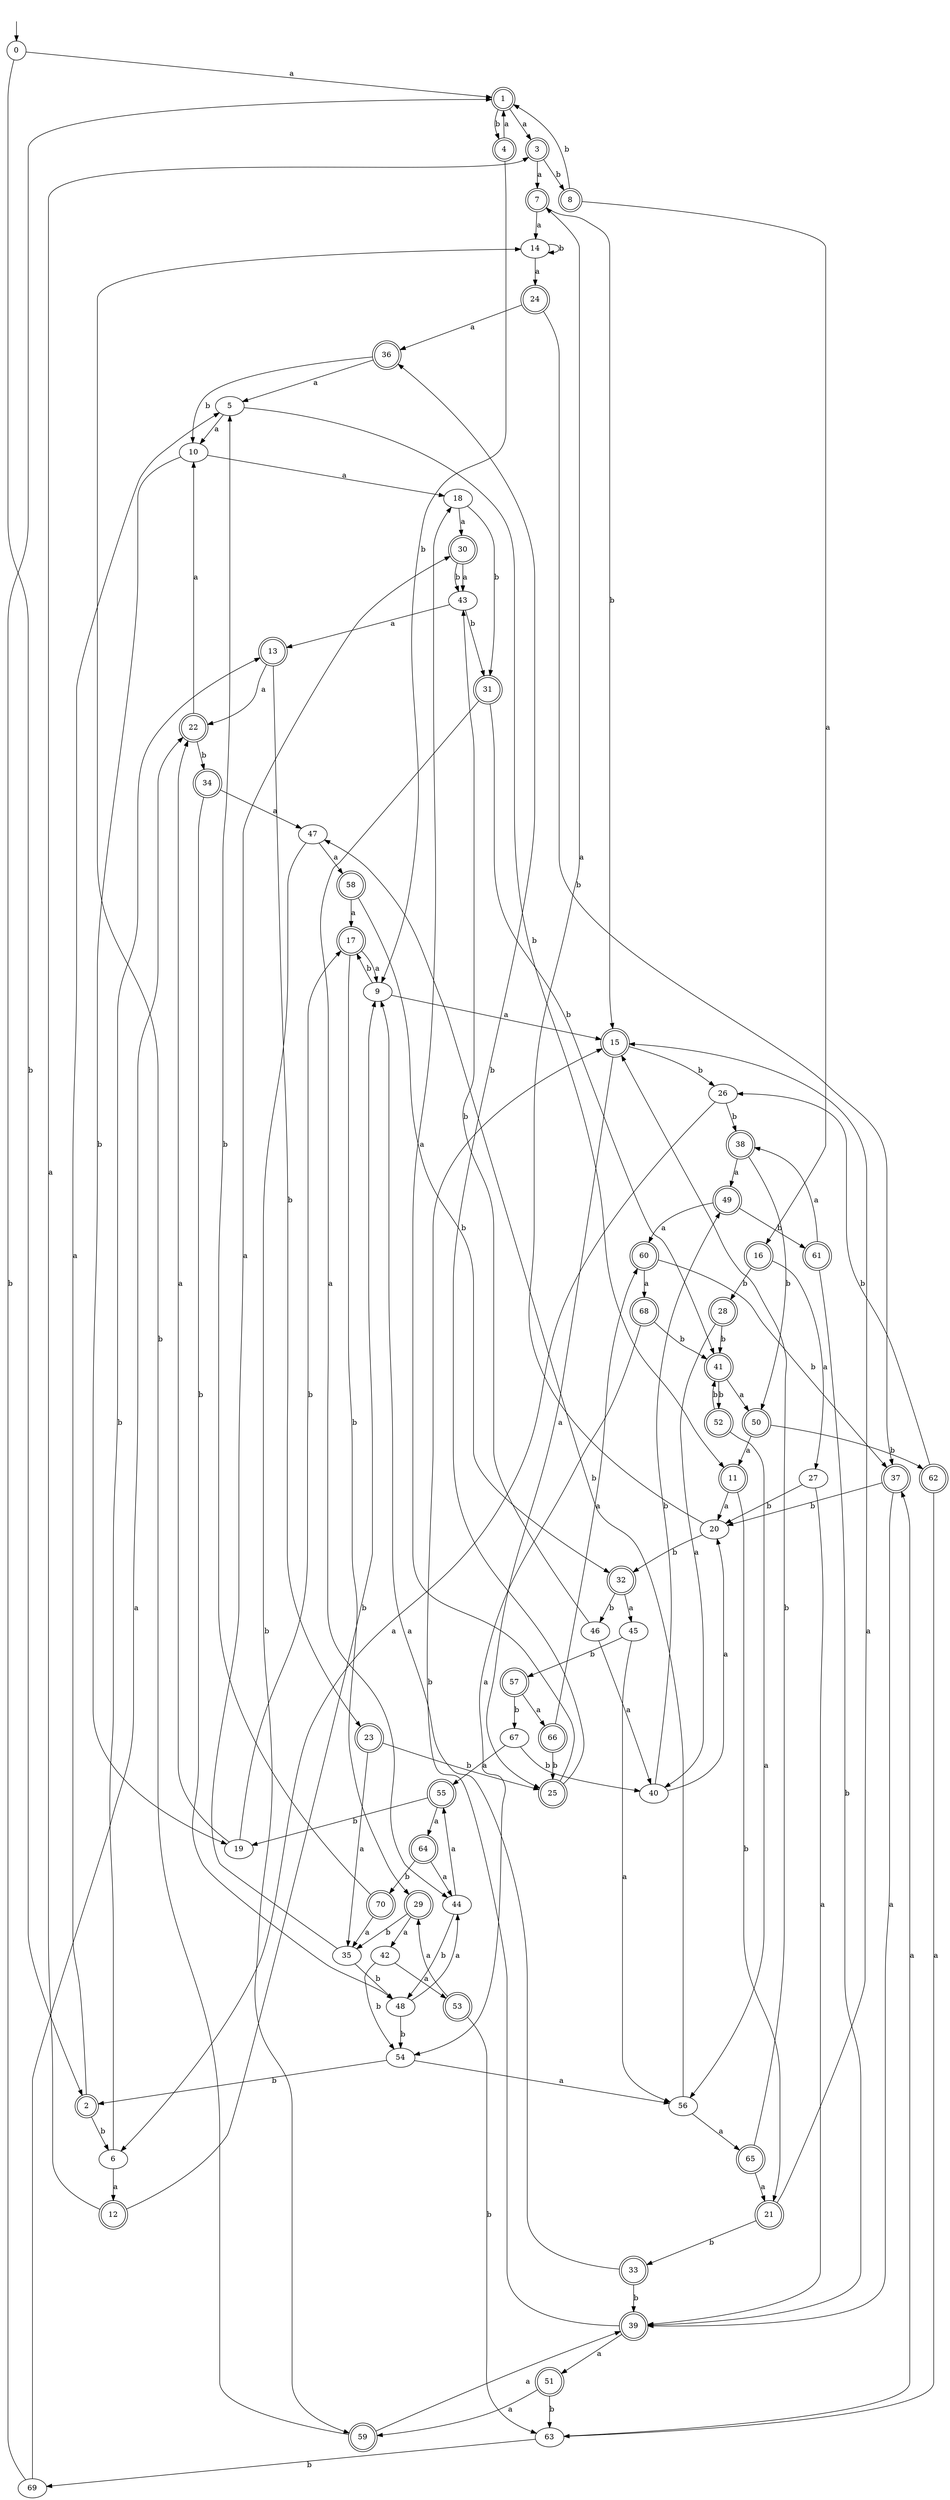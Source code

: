 digraph RandomDFA {
  __start0 [label="", shape=none];
  __start0 -> 0 [label=""];
  0 [shape=circle]
  0 -> 1 [label="a"]
  0 -> 2 [label="b"]
  1 [shape=doublecircle]
  1 -> 3 [label="a"]
  1 -> 4 [label="b"]
  2 [shape=doublecircle]
  2 -> 5 [label="a"]
  2 -> 6 [label="b"]
  3 [shape=doublecircle]
  3 -> 7 [label="a"]
  3 -> 8 [label="b"]
  4 [shape=doublecircle]
  4 -> 1 [label="a"]
  4 -> 9 [label="b"]
  5
  5 -> 10 [label="a"]
  5 -> 11 [label="b"]
  6
  6 -> 12 [label="a"]
  6 -> 13 [label="b"]
  7 [shape=doublecircle]
  7 -> 14 [label="a"]
  7 -> 15 [label="b"]
  8 [shape=doublecircle]
  8 -> 16 [label="a"]
  8 -> 1 [label="b"]
  9
  9 -> 15 [label="a"]
  9 -> 17 [label="b"]
  10
  10 -> 18 [label="a"]
  10 -> 19 [label="b"]
  11 [shape=doublecircle]
  11 -> 20 [label="a"]
  11 -> 21 [label="b"]
  12 [shape=doublecircle]
  12 -> 3 [label="a"]
  12 -> 9 [label="b"]
  13 [shape=doublecircle]
  13 -> 22 [label="a"]
  13 -> 23 [label="b"]
  14
  14 -> 24 [label="a"]
  14 -> 14 [label="b"]
  15 [shape=doublecircle]
  15 -> 25 [label="a"]
  15 -> 26 [label="b"]
  16 [shape=doublecircle]
  16 -> 27 [label="a"]
  16 -> 28 [label="b"]
  17 [shape=doublecircle]
  17 -> 9 [label="a"]
  17 -> 29 [label="b"]
  18
  18 -> 30 [label="a"]
  18 -> 31 [label="b"]
  19
  19 -> 22 [label="a"]
  19 -> 17 [label="b"]
  20
  20 -> 7 [label="a"]
  20 -> 32 [label="b"]
  21 [shape=doublecircle]
  21 -> 15 [label="a"]
  21 -> 33 [label="b"]
  22 [shape=doublecircle]
  22 -> 10 [label="a"]
  22 -> 34 [label="b"]
  23 [shape=doublecircle]
  23 -> 35 [label="a"]
  23 -> 25 [label="b"]
  24 [shape=doublecircle]
  24 -> 36 [label="a"]
  24 -> 37 [label="b"]
  25 [shape=doublecircle]
  25 -> 18 [label="a"]
  25 -> 36 [label="b"]
  26
  26 -> 6 [label="a"]
  26 -> 38 [label="b"]
  27
  27 -> 39 [label="a"]
  27 -> 20 [label="b"]
  28 [shape=doublecircle]
  28 -> 40 [label="a"]
  28 -> 41 [label="b"]
  29 [shape=doublecircle]
  29 -> 42 [label="a"]
  29 -> 35 [label="b"]
  30 [shape=doublecircle]
  30 -> 43 [label="a"]
  30 -> 43 [label="b"]
  31 [shape=doublecircle]
  31 -> 44 [label="a"]
  31 -> 41 [label="b"]
  32 [shape=doublecircle]
  32 -> 45 [label="a"]
  32 -> 46 [label="b"]
  33 [shape=doublecircle]
  33 -> 9 [label="a"]
  33 -> 39 [label="b"]
  34 [shape=doublecircle]
  34 -> 47 [label="a"]
  34 -> 48 [label="b"]
  35
  35 -> 30 [label="a"]
  35 -> 48 [label="b"]
  36 [shape=doublecircle]
  36 -> 5 [label="a"]
  36 -> 10 [label="b"]
  37 [shape=doublecircle]
  37 -> 39 [label="a"]
  37 -> 20 [label="b"]
  38 [shape=doublecircle]
  38 -> 49 [label="a"]
  38 -> 50 [label="b"]
  39 [shape=doublecircle]
  39 -> 51 [label="a"]
  39 -> 15 [label="b"]
  40
  40 -> 20 [label="a"]
  40 -> 49 [label="b"]
  41 [shape=doublecircle]
  41 -> 50 [label="a"]
  41 -> 52 [label="b"]
  42
  42 -> 53 [label="a"]
  42 -> 54 [label="b"]
  43
  43 -> 13 [label="a"]
  43 -> 31 [label="b"]
  44
  44 -> 55 [label="a"]
  44 -> 48 [label="b"]
  45
  45 -> 56 [label="a"]
  45 -> 57 [label="b"]
  46
  46 -> 40 [label="a"]
  46 -> 43 [label="b"]
  47
  47 -> 58 [label="a"]
  47 -> 59 [label="b"]
  48
  48 -> 44 [label="a"]
  48 -> 54 [label="b"]
  49 [shape=doublecircle]
  49 -> 60 [label="a"]
  49 -> 61 [label="b"]
  50 [shape=doublecircle]
  50 -> 11 [label="a"]
  50 -> 62 [label="b"]
  51 [shape=doublecircle]
  51 -> 59 [label="a"]
  51 -> 63 [label="b"]
  52 [shape=doublecircle]
  52 -> 56 [label="a"]
  52 -> 41 [label="b"]
  53 [shape=doublecircle]
  53 -> 29 [label="a"]
  53 -> 63 [label="b"]
  54
  54 -> 56 [label="a"]
  54 -> 2 [label="b"]
  55 [shape=doublecircle]
  55 -> 64 [label="a"]
  55 -> 19 [label="b"]
  56
  56 -> 65 [label="a"]
  56 -> 47 [label="b"]
  57 [shape=doublecircle]
  57 -> 66 [label="a"]
  57 -> 67 [label="b"]
  58 [shape=doublecircle]
  58 -> 17 [label="a"]
  58 -> 32 [label="b"]
  59 [shape=doublecircle]
  59 -> 39 [label="a"]
  59 -> 14 [label="b"]
  60 [shape=doublecircle]
  60 -> 68 [label="a"]
  60 -> 37 [label="b"]
  61 [shape=doublecircle]
  61 -> 38 [label="a"]
  61 -> 39 [label="b"]
  62 [shape=doublecircle]
  62 -> 63 [label="a"]
  62 -> 26 [label="b"]
  63
  63 -> 37 [label="a"]
  63 -> 69 [label="b"]
  64 [shape=doublecircle]
  64 -> 44 [label="a"]
  64 -> 70 [label="b"]
  65 [shape=doublecircle]
  65 -> 21 [label="a"]
  65 -> 15 [label="b"]
  66 [shape=doublecircle]
  66 -> 60 [label="a"]
  66 -> 25 [label="b"]
  67
  67 -> 55 [label="a"]
  67 -> 40 [label="b"]
  68 [shape=doublecircle]
  68 -> 54 [label="a"]
  68 -> 41 [label="b"]
  69
  69 -> 22 [label="a"]
  69 -> 1 [label="b"]
  70 [shape=doublecircle]
  70 -> 35 [label="a"]
  70 -> 5 [label="b"]
}
